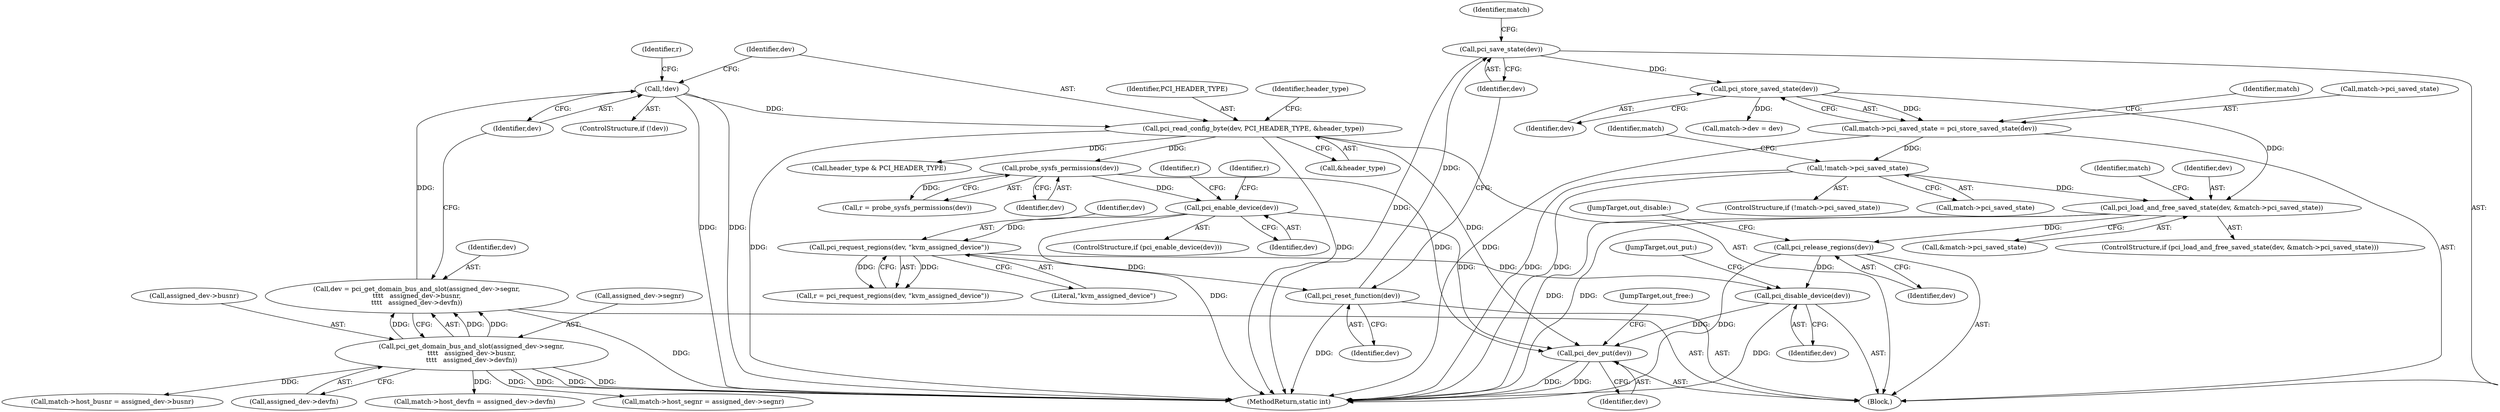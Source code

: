 digraph "0_linux_c4e7f9022e506c6635a5037713c37118e23193e4@API" {
"1000363" [label="(Call,pci_load_and_free_saved_state(dev, &match->pci_saved_state))"];
"1000243" [label="(Call,pci_store_saved_state(dev))"];
"1000237" [label="(Call,pci_save_state(dev))"];
"1000235" [label="(Call,pci_reset_function(dev))"];
"1000228" [label="(Call,pci_request_regions(dev, \"kvm_assigned_device\"))"];
"1000218" [label="(Call,pci_enable_device(dev))"];
"1000212" [label="(Call,probe_sysfs_permissions(dev))"];
"1000193" [label="(Call,pci_read_config_byte(dev, PCI_HEADER_TYPE, &header_type))"];
"1000185" [label="(Call,!dev)"];
"1000172" [label="(Call,dev = pci_get_domain_bus_and_slot(assigned_dev->segnr,\n\t\t\t\t   assigned_dev->busnr,\n\t\t\t\t   assigned_dev->devfn))"];
"1000174" [label="(Call,pci_get_domain_bus_and_slot(assigned_dev->segnr,\n\t\t\t\t   assigned_dev->busnr,\n\t\t\t\t   assigned_dev->devfn))"];
"1000246" [label="(Call,!match->pci_saved_state)"];
"1000239" [label="(Call,match->pci_saved_state = pci_store_saved_state(dev))"];
"1000374" [label="(Call,pci_release_regions(dev))"];
"1000377" [label="(Call,pci_disable_device(dev))"];
"1000380" [label="(Call,pci_dev_put(dev))"];
"1000285" [label="(Call,match->dev = dev)"];
"1000210" [label="(Call,r = probe_sysfs_permissions(dev))"];
"1000200" [label="(Call,header_type & PCI_HEADER_TYPE)"];
"1000201" [label="(Identifier,header_type)"];
"1000363" [label="(Call,pci_load_and_free_saved_state(dev, &match->pci_saved_state))"];
"1000105" [label="(Block,)"];
"1000230" [label="(Literal,\"kvm_assigned_device\")"];
"1000185" [label="(Call,!dev)"];
"1000374" [label="(Call,pci_release_regions(dev))"];
"1000181" [label="(Call,assigned_dev->devfn)"];
"1000178" [label="(Call,assigned_dev->busnr)"];
"1000237" [label="(Call,pci_save_state(dev))"];
"1000379" [label="(JumpTarget,out_put:)"];
"1000184" [label="(ControlStructure,if (!dev))"];
"1000264" [label="(Call,match->host_busnr = assigned_dev->busnr)"];
"1000228" [label="(Call,pci_request_regions(dev, \"kvm_assigned_device\"))"];
"1000218" [label="(Call,pci_enable_device(dev))"];
"1000222" [label="(Identifier,r)"];
"1000244" [label="(Identifier,dev)"];
"1000213" [label="(Identifier,dev)"];
"1000227" [label="(Identifier,r)"];
"1000377" [label="(Call,pci_disable_device(dev))"];
"1000378" [label="(Identifier,dev)"];
"1000186" [label="(Identifier,dev)"];
"1000372" [label="(Identifier,match)"];
"1000375" [label="(Identifier,dev)"];
"1000252" [label="(Identifier,match)"];
"1000271" [label="(Call,match->host_devfn = assigned_dev->devfn)"];
"1000364" [label="(Identifier,dev)"];
"1000219" [label="(Identifier,dev)"];
"1000248" [label="(Identifier,match)"];
"1000172" [label="(Call,dev = pci_get_domain_bus_and_slot(assigned_dev->segnr,\n\t\t\t\t   assigned_dev->busnr,\n\t\t\t\t   assigned_dev->devfn))"];
"1000235" [label="(Call,pci_reset_function(dev))"];
"1000376" [label="(JumpTarget,out_disable:)"];
"1000380" [label="(Call,pci_dev_put(dev))"];
"1000229" [label="(Identifier,dev)"];
"1000398" [label="(MethodReturn,static int)"];
"1000226" [label="(Call,r = pci_request_regions(dev, \"kvm_assigned_device\"))"];
"1000243" [label="(Call,pci_store_saved_state(dev))"];
"1000193" [label="(Call,pci_read_config_byte(dev, PCI_HEADER_TYPE, &header_type))"];
"1000174" [label="(Call,pci_get_domain_bus_and_slot(assigned_dev->segnr,\n\t\t\t\t   assigned_dev->busnr,\n\t\t\t\t   assigned_dev->devfn))"];
"1000241" [label="(Identifier,match)"];
"1000365" [label="(Call,&match->pci_saved_state)"];
"1000238" [label="(Identifier,dev)"];
"1000245" [label="(ControlStructure,if (!match->pci_saved_state))"];
"1000246" [label="(Call,!match->pci_saved_state)"];
"1000212" [label="(Call,probe_sysfs_permissions(dev))"];
"1000196" [label="(Call,&header_type)"];
"1000247" [label="(Call,match->pci_saved_state)"];
"1000240" [label="(Call,match->pci_saved_state)"];
"1000173" [label="(Identifier,dev)"];
"1000236" [label="(Identifier,dev)"];
"1000195" [label="(Identifier,PCI_HEADER_TYPE)"];
"1000175" [label="(Call,assigned_dev->segnr)"];
"1000189" [label="(Identifier,r)"];
"1000381" [label="(Identifier,dev)"];
"1000217" [label="(ControlStructure,if (pci_enable_device(dev)))"];
"1000194" [label="(Identifier,dev)"];
"1000257" [label="(Call,match->host_segnr = assigned_dev->segnr)"];
"1000382" [label="(JumpTarget,out_free:)"];
"1000239" [label="(Call,match->pci_saved_state = pci_store_saved_state(dev))"];
"1000362" [label="(ControlStructure,if (pci_load_and_free_saved_state(dev, &match->pci_saved_state)))"];
"1000363" -> "1000362"  [label="AST: "];
"1000363" -> "1000365"  [label="CFG: "];
"1000364" -> "1000363"  [label="AST: "];
"1000365" -> "1000363"  [label="AST: "];
"1000372" -> "1000363"  [label="CFG: "];
"1000363" -> "1000398"  [label="DDG: "];
"1000363" -> "1000398"  [label="DDG: "];
"1000243" -> "1000363"  [label="DDG: "];
"1000246" -> "1000363"  [label="DDG: "];
"1000363" -> "1000374"  [label="DDG: "];
"1000243" -> "1000239"  [label="AST: "];
"1000243" -> "1000244"  [label="CFG: "];
"1000244" -> "1000243"  [label="AST: "];
"1000239" -> "1000243"  [label="CFG: "];
"1000243" -> "1000239"  [label="DDG: "];
"1000237" -> "1000243"  [label="DDG: "];
"1000243" -> "1000285"  [label="DDG: "];
"1000237" -> "1000105"  [label="AST: "];
"1000237" -> "1000238"  [label="CFG: "];
"1000238" -> "1000237"  [label="AST: "];
"1000241" -> "1000237"  [label="CFG: "];
"1000237" -> "1000398"  [label="DDG: "];
"1000235" -> "1000237"  [label="DDG: "];
"1000235" -> "1000105"  [label="AST: "];
"1000235" -> "1000236"  [label="CFG: "];
"1000236" -> "1000235"  [label="AST: "];
"1000238" -> "1000235"  [label="CFG: "];
"1000235" -> "1000398"  [label="DDG: "];
"1000228" -> "1000235"  [label="DDG: "];
"1000228" -> "1000226"  [label="AST: "];
"1000228" -> "1000230"  [label="CFG: "];
"1000229" -> "1000228"  [label="AST: "];
"1000230" -> "1000228"  [label="AST: "];
"1000226" -> "1000228"  [label="CFG: "];
"1000228" -> "1000226"  [label="DDG: "];
"1000228" -> "1000226"  [label="DDG: "];
"1000218" -> "1000228"  [label="DDG: "];
"1000228" -> "1000377"  [label="DDG: "];
"1000218" -> "1000217"  [label="AST: "];
"1000218" -> "1000219"  [label="CFG: "];
"1000219" -> "1000218"  [label="AST: "];
"1000222" -> "1000218"  [label="CFG: "];
"1000227" -> "1000218"  [label="CFG: "];
"1000218" -> "1000398"  [label="DDG: "];
"1000212" -> "1000218"  [label="DDG: "];
"1000218" -> "1000380"  [label="DDG: "];
"1000212" -> "1000210"  [label="AST: "];
"1000212" -> "1000213"  [label="CFG: "];
"1000213" -> "1000212"  [label="AST: "];
"1000210" -> "1000212"  [label="CFG: "];
"1000212" -> "1000210"  [label="DDG: "];
"1000193" -> "1000212"  [label="DDG: "];
"1000212" -> "1000380"  [label="DDG: "];
"1000193" -> "1000105"  [label="AST: "];
"1000193" -> "1000196"  [label="CFG: "];
"1000194" -> "1000193"  [label="AST: "];
"1000195" -> "1000193"  [label="AST: "];
"1000196" -> "1000193"  [label="AST: "];
"1000201" -> "1000193"  [label="CFG: "];
"1000193" -> "1000398"  [label="DDG: "];
"1000193" -> "1000398"  [label="DDG: "];
"1000185" -> "1000193"  [label="DDG: "];
"1000193" -> "1000200"  [label="DDG: "];
"1000193" -> "1000380"  [label="DDG: "];
"1000185" -> "1000184"  [label="AST: "];
"1000185" -> "1000186"  [label="CFG: "];
"1000186" -> "1000185"  [label="AST: "];
"1000189" -> "1000185"  [label="CFG: "];
"1000194" -> "1000185"  [label="CFG: "];
"1000185" -> "1000398"  [label="DDG: "];
"1000185" -> "1000398"  [label="DDG: "];
"1000172" -> "1000185"  [label="DDG: "];
"1000172" -> "1000105"  [label="AST: "];
"1000172" -> "1000174"  [label="CFG: "];
"1000173" -> "1000172"  [label="AST: "];
"1000174" -> "1000172"  [label="AST: "];
"1000186" -> "1000172"  [label="CFG: "];
"1000172" -> "1000398"  [label="DDG: "];
"1000174" -> "1000172"  [label="DDG: "];
"1000174" -> "1000172"  [label="DDG: "];
"1000174" -> "1000172"  [label="DDG: "];
"1000174" -> "1000181"  [label="CFG: "];
"1000175" -> "1000174"  [label="AST: "];
"1000178" -> "1000174"  [label="AST: "];
"1000181" -> "1000174"  [label="AST: "];
"1000174" -> "1000398"  [label="DDG: "];
"1000174" -> "1000398"  [label="DDG: "];
"1000174" -> "1000398"  [label="DDG: "];
"1000174" -> "1000257"  [label="DDG: "];
"1000174" -> "1000264"  [label="DDG: "];
"1000174" -> "1000271"  [label="DDG: "];
"1000246" -> "1000245"  [label="AST: "];
"1000246" -> "1000247"  [label="CFG: "];
"1000247" -> "1000246"  [label="AST: "];
"1000252" -> "1000246"  [label="CFG: "];
"1000246" -> "1000398"  [label="DDG: "];
"1000246" -> "1000398"  [label="DDG: "];
"1000239" -> "1000246"  [label="DDG: "];
"1000239" -> "1000105"  [label="AST: "];
"1000240" -> "1000239"  [label="AST: "];
"1000248" -> "1000239"  [label="CFG: "];
"1000239" -> "1000398"  [label="DDG: "];
"1000374" -> "1000105"  [label="AST: "];
"1000374" -> "1000375"  [label="CFG: "];
"1000375" -> "1000374"  [label="AST: "];
"1000376" -> "1000374"  [label="CFG: "];
"1000374" -> "1000398"  [label="DDG: "];
"1000374" -> "1000377"  [label="DDG: "];
"1000377" -> "1000105"  [label="AST: "];
"1000377" -> "1000378"  [label="CFG: "];
"1000378" -> "1000377"  [label="AST: "];
"1000379" -> "1000377"  [label="CFG: "];
"1000377" -> "1000398"  [label="DDG: "];
"1000377" -> "1000380"  [label="DDG: "];
"1000380" -> "1000105"  [label="AST: "];
"1000380" -> "1000381"  [label="CFG: "];
"1000381" -> "1000380"  [label="AST: "];
"1000382" -> "1000380"  [label="CFG: "];
"1000380" -> "1000398"  [label="DDG: "];
"1000380" -> "1000398"  [label="DDG: "];
}
